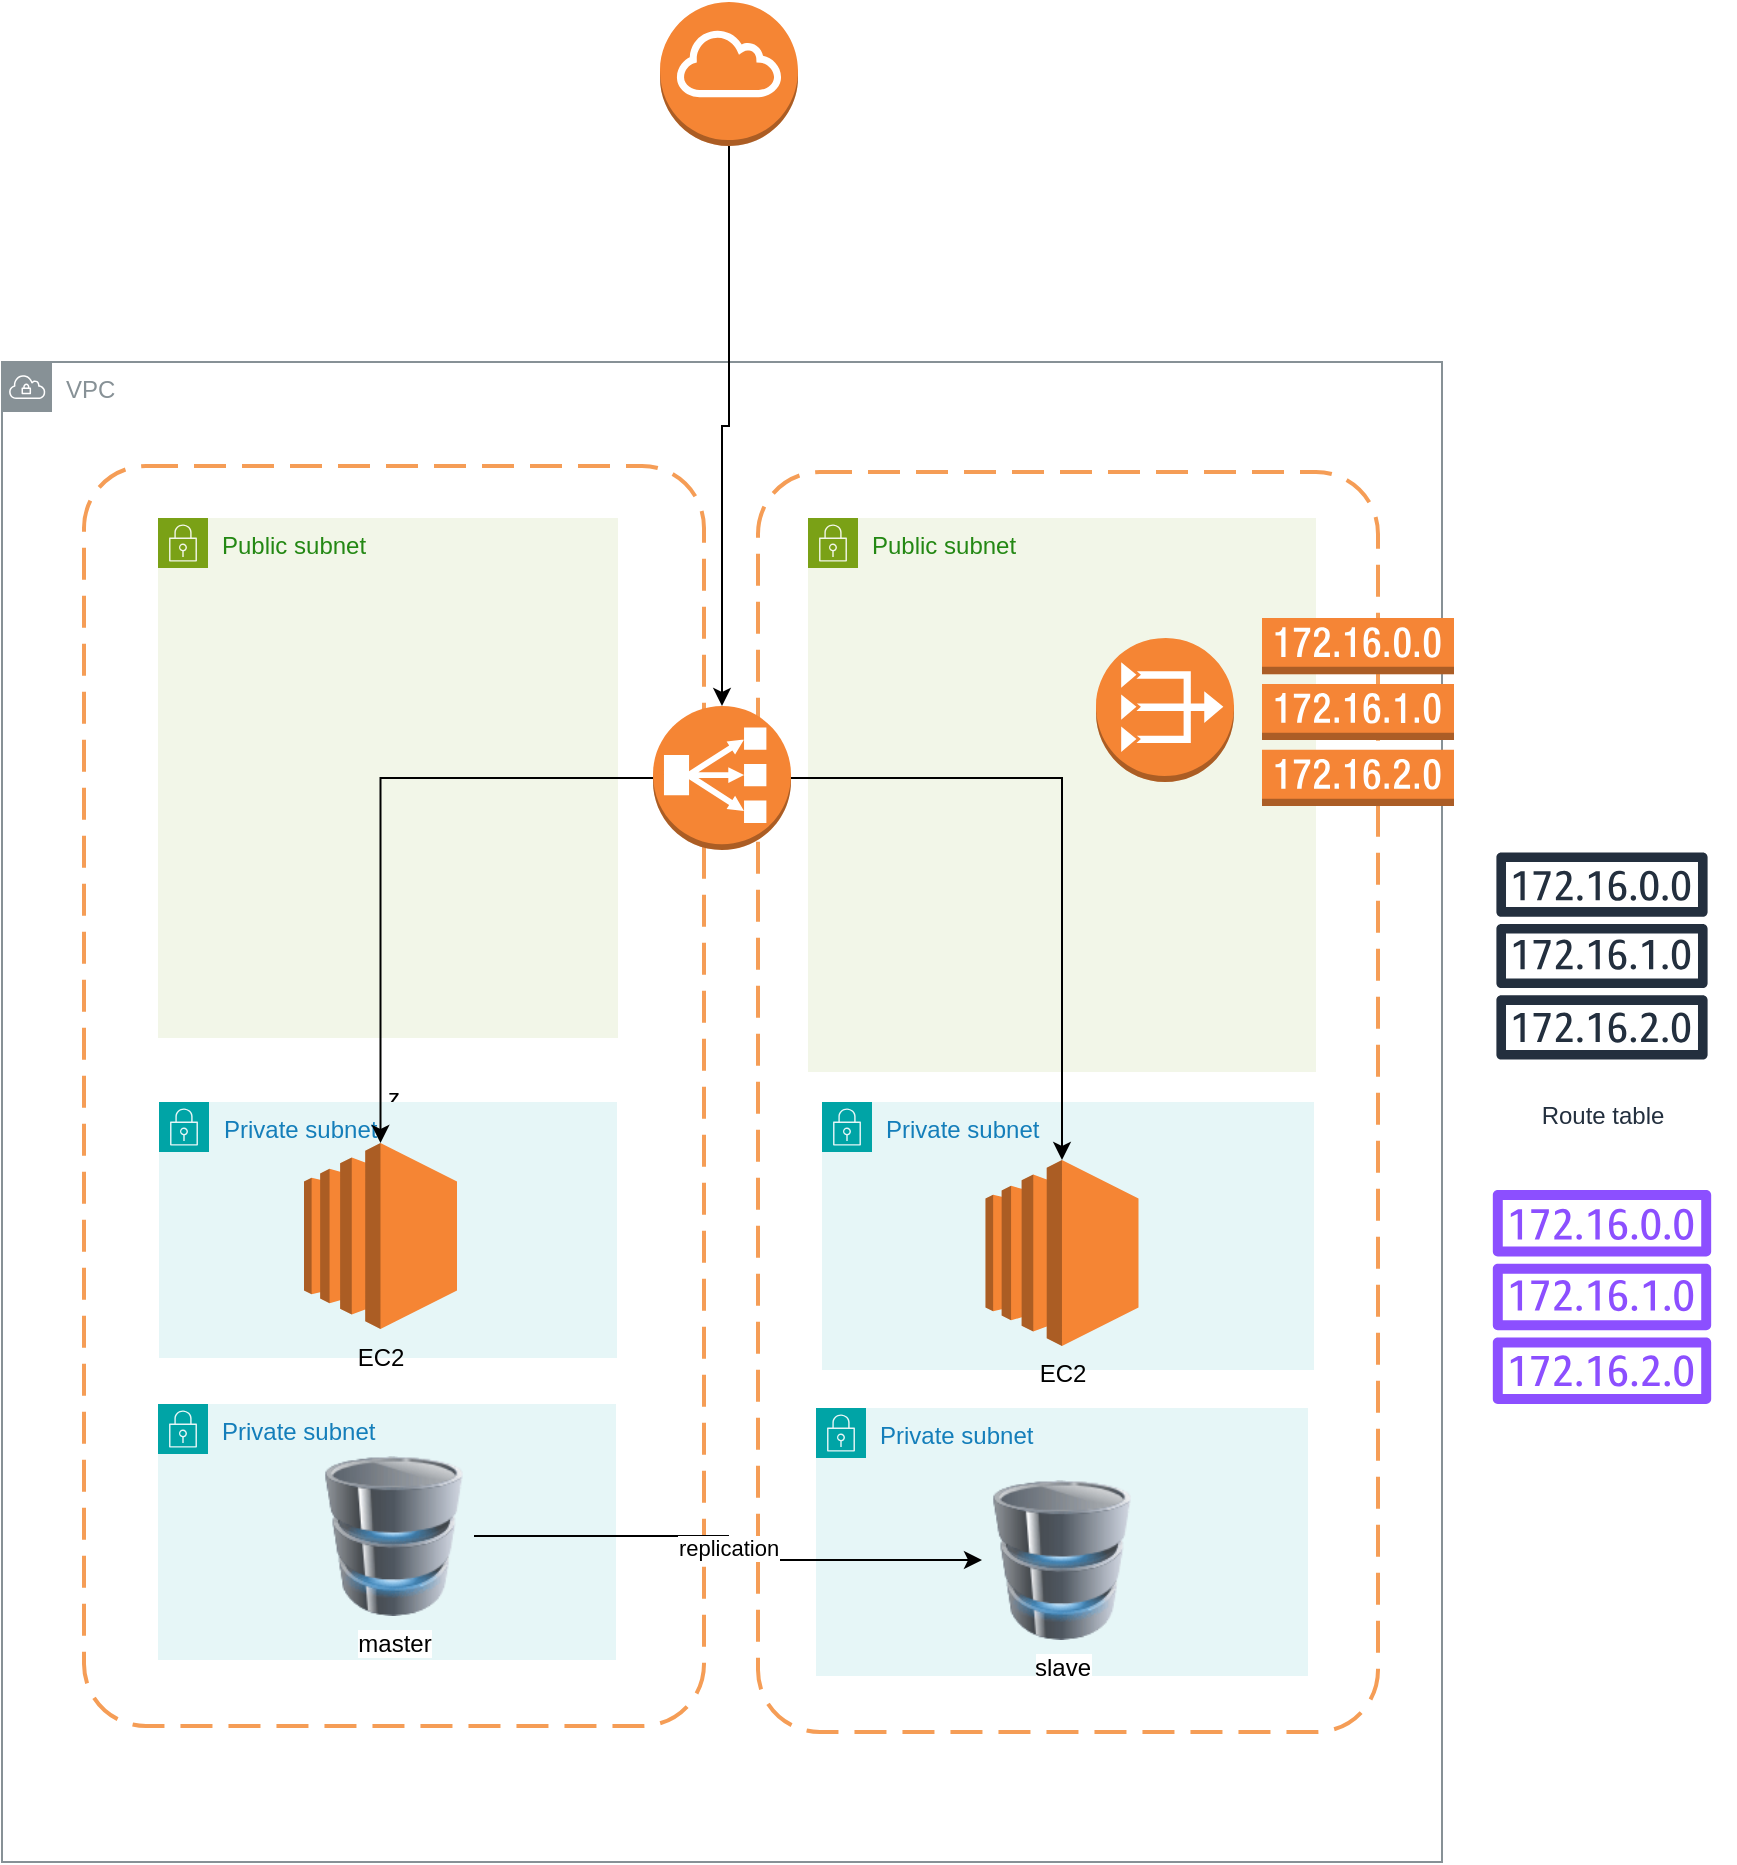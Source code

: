 <mxfile version="22.1.7" type="github">
  <diagram name="Page-1" id="qjJktogNwMkaYfy-m1ji">
    <mxGraphModel dx="1221" dy="1953" grid="0" gridSize="10" guides="1" tooltips="1" connect="1" arrows="1" fold="1" page="1" pageScale="1" pageWidth="827" pageHeight="1169" math="0" shadow="0">
      <root>
        <mxCell id="0" />
        <mxCell id="1" parent="0" />
        <mxCell id="GwX9GIHmuUHZN8FXZB3--1" value="VPC" style="sketch=0;outlineConnect=0;gradientColor=none;html=1;whiteSpace=wrap;fontSize=12;fontStyle=0;shape=mxgraph.aws4.group;grIcon=mxgraph.aws4.group_vpc;strokeColor=#879196;fillColor=none;verticalAlign=top;align=left;spacingLeft=30;fontColor=#879196;dashed=0;" parent="1" vertex="1">
          <mxGeometry x="47" y="26" width="720" height="750" as="geometry" />
        </mxCell>
        <mxCell id="GwX9GIHmuUHZN8FXZB3--3" value="" style="rounded=1;arcSize=10;dashed=1;strokeColor=#F59D56;fillColor=none;gradientColor=none;dashPattern=8 4;strokeWidth=2;" parent="1" vertex="1">
          <mxGeometry x="425" y="81" width="310" height="630" as="geometry" />
        </mxCell>
        <mxCell id="GwX9GIHmuUHZN8FXZB3--4" value="Public subnet" style="points=[[0,0],[0.25,0],[0.5,0],[0.75,0],[1,0],[1,0.25],[1,0.5],[1,0.75],[1,1],[0.75,1],[0.5,1],[0.25,1],[0,1],[0,0.75],[0,0.5],[0,0.25]];outlineConnect=0;gradientColor=none;html=1;whiteSpace=wrap;fontSize=12;fontStyle=0;container=1;pointerEvents=0;collapsible=0;recursiveResize=0;shape=mxgraph.aws4.group;grIcon=mxgraph.aws4.group_security_group;grStroke=0;strokeColor=#7AA116;fillColor=#F2F6E8;verticalAlign=top;align=left;spacingLeft=30;fontColor=#248814;dashed=0;" parent="1" vertex="1">
          <mxGeometry x="125" y="104" width="230" height="260" as="geometry" />
        </mxCell>
        <mxCell id="GwX9GIHmuUHZN8FXZB3--5" value="Public subnet" style="points=[[0,0],[0.25,0],[0.5,0],[0.75,0],[1,0],[1,0.25],[1,0.5],[1,0.75],[1,1],[0.75,1],[0.5,1],[0.25,1],[0,1],[0,0.75],[0,0.5],[0,0.25]];outlineConnect=0;gradientColor=none;html=1;whiteSpace=wrap;fontSize=12;fontStyle=0;container=1;pointerEvents=0;collapsible=0;recursiveResize=0;shape=mxgraph.aws4.group;grIcon=mxgraph.aws4.group_security_group;grStroke=0;strokeColor=#7AA116;fillColor=#F2F6E8;verticalAlign=top;align=left;spacingLeft=30;fontColor=#248814;dashed=0;" parent="1" vertex="1">
          <mxGeometry x="450" y="104" width="254" height="277" as="geometry" />
        </mxCell>
        <mxCell id="GwX9GIHmuUHZN8FXZB3--27" value="" style="outlineConnect=0;dashed=0;verticalLabelPosition=bottom;verticalAlign=top;align=center;html=1;shape=mxgraph.aws3.vpc_nat_gateway;fillColor=#F58534;gradientColor=none;" parent="GwX9GIHmuUHZN8FXZB3--5" vertex="1">
          <mxGeometry x="144" y="60" width="69" height="72" as="geometry" />
        </mxCell>
        <mxCell id="GwX9GIHmuUHZN8FXZB3--7" value="z" style="rounded=1;arcSize=10;dashed=1;strokeColor=#F59D56;fillColor=none;gradientColor=none;dashPattern=8 4;strokeWidth=2;" parent="1" vertex="1">
          <mxGeometry x="88" y="78" width="310" height="630" as="geometry" />
        </mxCell>
        <mxCell id="GwX9GIHmuUHZN8FXZB3--8" value="Private subnet" style="points=[[0,0],[0.25,0],[0.5,0],[0.75,0],[1,0],[1,0.25],[1,0.5],[1,0.75],[1,1],[0.75,1],[0.5,1],[0.25,1],[0,1],[0,0.75],[0,0.5],[0,0.25]];outlineConnect=0;gradientColor=none;html=1;whiteSpace=wrap;fontSize=12;fontStyle=0;container=1;pointerEvents=0;collapsible=0;recursiveResize=0;shape=mxgraph.aws4.group;grIcon=mxgraph.aws4.group_security_group;grStroke=0;strokeColor=#00A4A6;fillColor=#E6F6F7;verticalAlign=top;align=left;spacingLeft=30;fontColor=#147EBA;dashed=0;" parent="1" vertex="1">
          <mxGeometry x="125.5" y="396" width="229" height="128" as="geometry" />
        </mxCell>
        <mxCell id="GwX9GIHmuUHZN8FXZB3--9" value="Private subnet" style="points=[[0,0],[0.25,0],[0.5,0],[0.75,0],[1,0],[1,0.25],[1,0.5],[1,0.75],[1,1],[0.75,1],[0.5,1],[0.25,1],[0,1],[0,0.75],[0,0.5],[0,0.25]];outlineConnect=0;gradientColor=none;html=1;whiteSpace=wrap;fontSize=12;fontStyle=0;container=1;pointerEvents=0;collapsible=0;recursiveResize=0;shape=mxgraph.aws4.group;grIcon=mxgraph.aws4.group_security_group;grStroke=0;strokeColor=#00A4A6;fillColor=#E6F6F7;verticalAlign=top;align=left;spacingLeft=30;fontColor=#147EBA;dashed=0;" parent="1" vertex="1">
          <mxGeometry x="457" y="396" width="246" height="134" as="geometry" />
        </mxCell>
        <mxCell id="GwX9GIHmuUHZN8FXZB3--10" value="" style="outlineConnect=0;dashed=0;verticalLabelPosition=bottom;verticalAlign=top;align=center;html=1;shape=mxgraph.aws3.route_table;fillColor=#F58536;gradientColor=none;" parent="1" vertex="1">
          <mxGeometry x="677" y="154" width="96" height="94" as="geometry" />
        </mxCell>
        <mxCell id="GwX9GIHmuUHZN8FXZB3--11" value="Route table" style="sketch=0;outlineConnect=0;fontColor=#232F3E;gradientColor=none;strokeColor=#232F3E;fillColor=#ffffff;dashed=0;verticalLabelPosition=bottom;verticalAlign=top;align=center;html=1;fontSize=12;fontStyle=0;aspect=fixed;shape=mxgraph.aws4.resourceIcon;resIcon=mxgraph.aws4.route_table;" parent="1" vertex="1">
          <mxGeometry x="781" y="257" width="132" height="132" as="geometry" />
        </mxCell>
        <mxCell id="GwX9GIHmuUHZN8FXZB3--12" value="" style="sketch=0;outlineConnect=0;fontColor=#232F3E;gradientColor=none;fillColor=#8C4FFF;strokeColor=none;dashed=0;verticalLabelPosition=bottom;verticalAlign=top;align=center;html=1;fontSize=12;fontStyle=0;aspect=fixed;pointerEvents=1;shape=mxgraph.aws4.route_table;" parent="1" vertex="1">
          <mxGeometry x="792.09" y="440" width="109.82" height="107" as="geometry" />
        </mxCell>
        <mxCell id="GwX9GIHmuUHZN8FXZB3--21" style="edgeStyle=orthogonalEdgeStyle;rounded=0;orthogonalLoop=1;jettySize=auto;html=1;" parent="1" source="GwX9GIHmuUHZN8FXZB3--13" target="GwX9GIHmuUHZN8FXZB3--16" edge="1">
          <mxGeometry relative="1" as="geometry" />
        </mxCell>
        <mxCell id="GwX9GIHmuUHZN8FXZB3--13" value="" style="outlineConnect=0;dashed=0;verticalLabelPosition=bottom;verticalAlign=top;align=center;html=1;shape=mxgraph.aws3.internet_gateway;fillColor=#F58534;gradientColor=none;" parent="1" vertex="1">
          <mxGeometry x="376" y="-154" width="69" height="72" as="geometry" />
        </mxCell>
        <mxCell id="GwX9GIHmuUHZN8FXZB3--14" value="Private subnet" style="points=[[0,0],[0.25,0],[0.5,0],[0.75,0],[1,0],[1,0.25],[1,0.5],[1,0.75],[1,1],[0.75,1],[0.5,1],[0.25,1],[0,1],[0,0.75],[0,0.5],[0,0.25]];outlineConnect=0;gradientColor=none;html=1;whiteSpace=wrap;fontSize=12;fontStyle=0;container=1;pointerEvents=0;collapsible=0;recursiveResize=0;shape=mxgraph.aws4.group;grIcon=mxgraph.aws4.group_security_group;grStroke=0;strokeColor=#00A4A6;fillColor=#E6F6F7;verticalAlign=top;align=left;spacingLeft=30;fontColor=#147EBA;dashed=0;" parent="1" vertex="1">
          <mxGeometry x="125" y="547" width="229" height="128" as="geometry" />
        </mxCell>
        <mxCell id="GwX9GIHmuUHZN8FXZB3--24" value="master" style="image;html=1;image=img/lib/clip_art/computers/Database_128x128.png" parent="GwX9GIHmuUHZN8FXZB3--14" vertex="1">
          <mxGeometry x="78" y="26" width="80" height="80" as="geometry" />
        </mxCell>
        <mxCell id="GwX9GIHmuUHZN8FXZB3--15" value="Private subnet" style="points=[[0,0],[0.25,0],[0.5,0],[0.75,0],[1,0],[1,0.25],[1,0.5],[1,0.75],[1,1],[0.75,1],[0.5,1],[0.25,1],[0,1],[0,0.75],[0,0.5],[0,0.25]];outlineConnect=0;gradientColor=none;html=1;whiteSpace=wrap;fontSize=12;fontStyle=0;container=1;pointerEvents=0;collapsible=0;recursiveResize=0;shape=mxgraph.aws4.group;grIcon=mxgraph.aws4.group_security_group;grStroke=0;strokeColor=#00A4A6;fillColor=#E6F6F7;verticalAlign=top;align=left;spacingLeft=30;fontColor=#147EBA;dashed=0;" parent="1" vertex="1">
          <mxGeometry x="454" y="549" width="246" height="134" as="geometry" />
        </mxCell>
        <mxCell id="GwX9GIHmuUHZN8FXZB3--25" value="slave" style="image;html=1;image=img/lib/clip_art/computers/Database_128x128.png" parent="GwX9GIHmuUHZN8FXZB3--15" vertex="1">
          <mxGeometry x="83" y="36" width="80" height="80" as="geometry" />
        </mxCell>
        <mxCell id="GwX9GIHmuUHZN8FXZB3--22" style="edgeStyle=orthogonalEdgeStyle;rounded=0;orthogonalLoop=1;jettySize=auto;html=1;" parent="1" source="GwX9GIHmuUHZN8FXZB3--16" target="GwX9GIHmuUHZN8FXZB3--17" edge="1">
          <mxGeometry relative="1" as="geometry" />
        </mxCell>
        <mxCell id="GwX9GIHmuUHZN8FXZB3--16" value="" style="outlineConnect=0;dashed=0;verticalLabelPosition=bottom;verticalAlign=top;align=center;html=1;shape=mxgraph.aws3.classic_load_balancer;fillColor=#F58534;gradientColor=none;" parent="1" vertex="1">
          <mxGeometry x="372.5" y="198" width="69" height="72" as="geometry" />
        </mxCell>
        <mxCell id="GwX9GIHmuUHZN8FXZB3--17" value="EC2" style="outlineConnect=0;dashed=0;verticalLabelPosition=bottom;verticalAlign=top;align=center;html=1;shape=mxgraph.aws3.ec2;fillColor=#F58534;gradientColor=none;" parent="1" vertex="1">
          <mxGeometry x="198" y="416.5" width="76.5" height="93" as="geometry" />
        </mxCell>
        <mxCell id="GwX9GIHmuUHZN8FXZB3--20" value="EC2" style="outlineConnect=0;dashed=0;verticalLabelPosition=bottom;verticalAlign=top;align=center;html=1;shape=mxgraph.aws3.ec2;fillColor=#F58534;gradientColor=none;" parent="1" vertex="1">
          <mxGeometry x="538.75" y="425" width="76.5" height="93" as="geometry" />
        </mxCell>
        <mxCell id="GwX9GIHmuUHZN8FXZB3--23" style="edgeStyle=orthogonalEdgeStyle;rounded=0;orthogonalLoop=1;jettySize=auto;html=1;entryX=0.5;entryY=0;entryDx=0;entryDy=0;entryPerimeter=0;" parent="1" source="GwX9GIHmuUHZN8FXZB3--16" target="GwX9GIHmuUHZN8FXZB3--20" edge="1">
          <mxGeometry relative="1" as="geometry" />
        </mxCell>
        <mxCell id="GwX9GIHmuUHZN8FXZB3--26" value="replication" style="edgeStyle=orthogonalEdgeStyle;rounded=0;orthogonalLoop=1;jettySize=auto;html=1;entryX=0;entryY=0.5;entryDx=0;entryDy=0;" parent="1" source="GwX9GIHmuUHZN8FXZB3--24" target="GwX9GIHmuUHZN8FXZB3--25" edge="1">
          <mxGeometry relative="1" as="geometry" />
        </mxCell>
      </root>
    </mxGraphModel>
  </diagram>
</mxfile>
